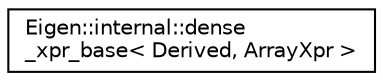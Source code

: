 digraph "Graphical Class Hierarchy"
{
  edge [fontname="Helvetica",fontsize="10",labelfontname="Helvetica",labelfontsize="10"];
  node [fontname="Helvetica",fontsize="10",shape=record];
  rankdir="LR";
  Node1 [label="Eigen::internal::dense\l_xpr_base\< Derived, ArrayXpr \>",height=0.2,width=0.4,color="black", fillcolor="white", style="filled",URL="$struct_eigen_1_1internal_1_1dense__xpr__base_3_01_derived_00_01_array_xpr_01_4.html"];
}
